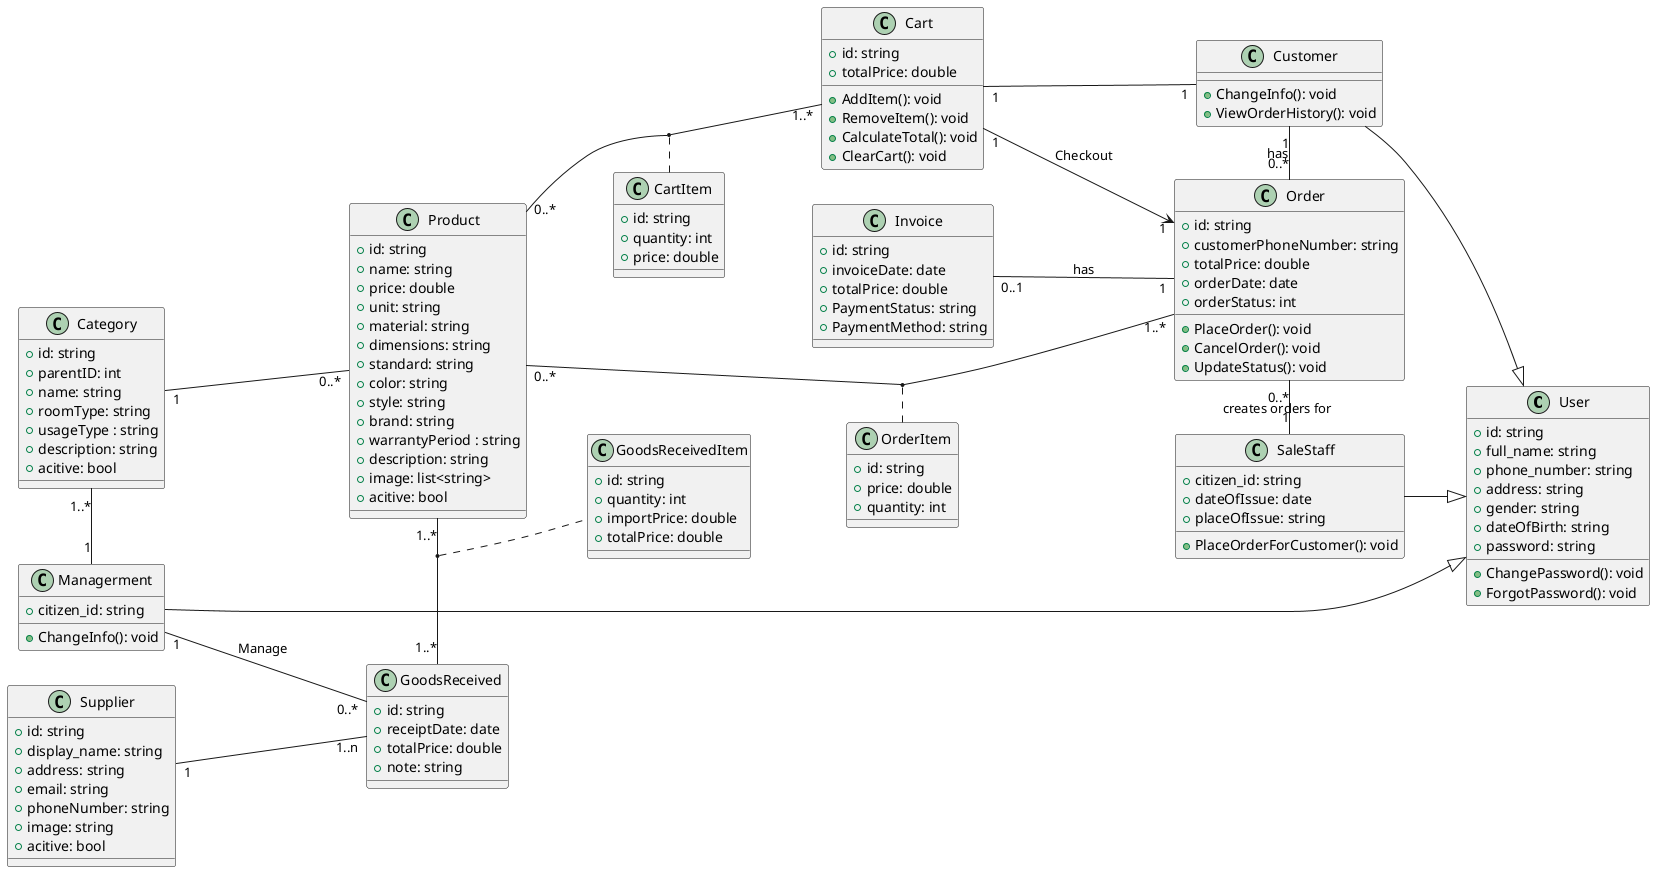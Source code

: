 @startuml classdemo

left to right direction


class User {
    + id: string
    + full_name: string
    + phone_number: string
    + address: string
    + gender: string
    + dateOfBirth: string
    + password: string
    'Method
    + ChangePassword(): void
    + ForgotPassword(): void
}

class Managerment {
    + citizen_id: string
    'Method
    + ChangeInfo(): void
    
}

class SaleStaff {
    + citizen_id: string
    + dateOfIssue: date
    + placeOfIssue: string
    'Method
    + PlaceOrderForCustomer(): void
}

class Customer {
    'Method
    + ChangeInfo(): void
    + ViewOrderHistory(): void
}


class Product {
    + id: string
    + name: string
    + price: double
    + unit: string
    + material: string
    + dimensions: string
    + standard: string
    + color: string
    + style: string
    + brand: string
    + warrantyPeriod : string
    + description: string
    + image: list<string>
    + acitive: bool
    'Method
}

class Cart {
    + id: string
    + totalPrice: double
    'Method
    + AddItem(): void
    + RemoveItem(): void
    + CalculateTotal(): void
    + ClearCart(): void
}

class CartItem {
    + id: string
    + quantity: int
    + price: double
}

class Order {
    + id: string
    + customerPhoneNumber: string
    + totalPrice: double
    + orderDate: date
    + orderStatus: int

    'Method
    + PlaceOrder(): void
    + CancelOrder(): void
    + UpdateStatus(): void
}

class OrderItem {
    + id: string
    + price: double
    + quantity: int
    'Method
}

class Invoice {
    + id: string
    + invoiceDate: date
    + totalPrice: double
    + PaymentStatus: string
    + PaymentMethod: string
}


class Supplier {
    + id: string
    + display_name: string
    + address: string
    + email: string
    + phoneNumber: string
    + image: string
    + acitive: bool
    'Method

}

class GoodsReceived {
    + id: string
    + receiptDate: date
    + totalPrice: double
    + note: string
    'Method
}

class GoodsReceivedItem {
    + id: string
    + quantity: int
    + importPrice: double
    + totalPrice: double
}

class Category {
    + id: string
    + parentID: int
    + name: string
    + roomType: string
    + usageType : string
    + description: string
    + acitive: bool
}



Product "0..*" -up-- "1" Category
Product "0..*" -down- "1..*" Cart
(Cart, Product) . CartItem
Product "0..*" -down-- "1..*" Order
(Product, Order) .. OrderItem
Product "1..*" -left-- "1..*" GoodsReceived
(GoodsReceived, Product) . GoodsReceivedItem

GoodsReceived "1..n" -up-- "1" Supplier
GoodsReceived "0..*" -up-- "1" Managerment: Manage

Cart "1" -down-- "1" Customer
Cart "1" -right-> "1" Order : Checkout

Order "0..*" -left-- "1" Customer: has
Order "0..*" -right-- "1" SaleStaff: creates orders for
Order "1" -up-- "0..1" Invoice: has

Category "1..*" -right-- "1" Managerment

Customer --|> User
SaleStaff --|> User
Managerment --|> User

@enduml
